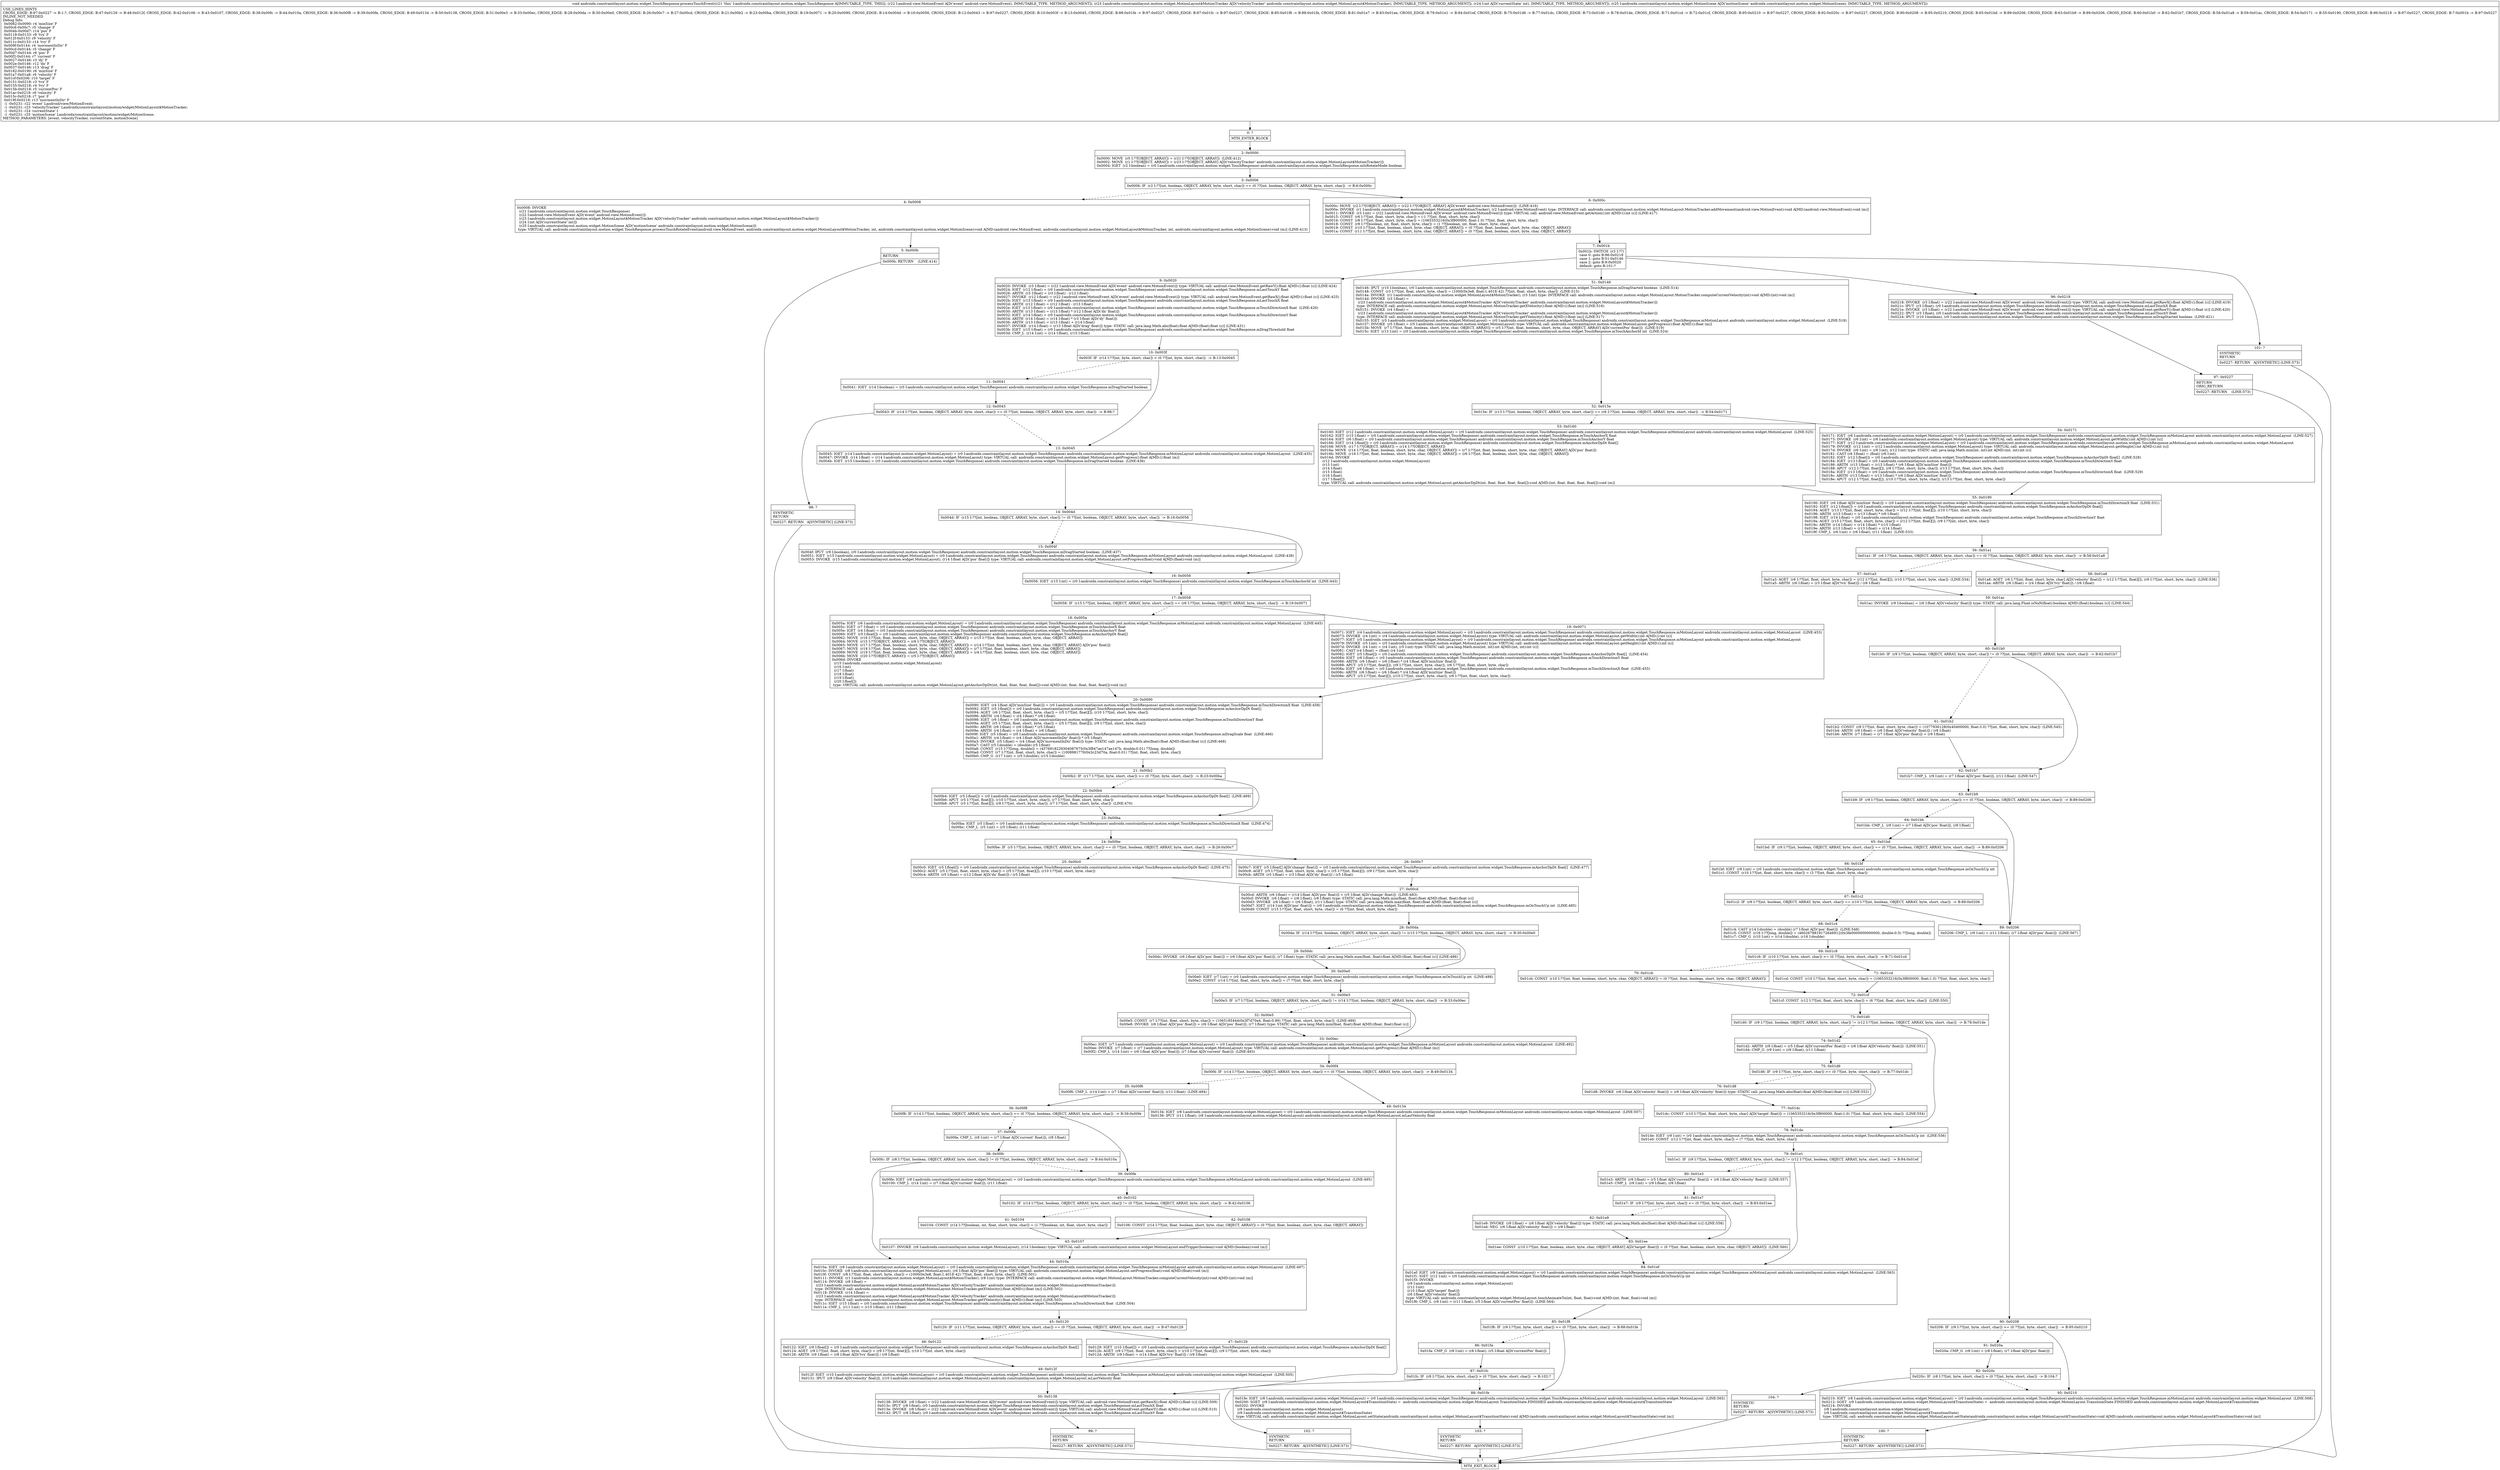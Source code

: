 digraph "CFG forandroidx.constraintlayout.motion.widget.TouchResponse.processTouchEvent(Landroid\/view\/MotionEvent;Landroidx\/constraintlayout\/motion\/widget\/MotionLayout$MotionTracker;ILandroidx\/constraintlayout\/motion\/widget\/MotionScene;)V" {
Node_0 [shape=record,label="{0\:\ ?|MTH_ENTER_BLOCK\l}"];
Node_2 [shape=record,label="{2\:\ 0x0000|0x0000: MOVE  (r0 I:??[OBJECT, ARRAY]) = (r21 I:??[OBJECT, ARRAY])  (LINE:412)\l0x0002: MOVE  (r1 I:??[OBJECT, ARRAY]) = (r23 I:??[OBJECT, ARRAY] A[D('velocityTracker' androidx.constraintlayout.motion.widget.MotionLayout$MotionTracker)]) \l0x0004: IGET  (r2 I:boolean) = (r0 I:androidx.constraintlayout.motion.widget.TouchResponse) androidx.constraintlayout.motion.widget.TouchResponse.mIsRotateMode boolean \l}"];
Node_3 [shape=record,label="{3\:\ 0x0006|0x0006: IF  (r2 I:??[int, boolean, OBJECT, ARRAY, byte, short, char]) == (0 ??[int, boolean, OBJECT, ARRAY, byte, short, char])  \-\> B:6:0x000c \l}"];
Node_4 [shape=record,label="{4\:\ 0x0008|0x0008: INVOKE  \l  (r21 I:androidx.constraintlayout.motion.widget.TouchResponse)\l  (r22 I:android.view.MotionEvent A[D('event' android.view.MotionEvent)])\l  (r23 I:androidx.constraintlayout.motion.widget.MotionLayout$MotionTracker A[D('velocityTracker' androidx.constraintlayout.motion.widget.MotionLayout$MotionTracker)])\l  (r24 I:int A[D('currentState' int)])\l  (r25 I:androidx.constraintlayout.motion.widget.MotionScene A[D('motionScene' androidx.constraintlayout.motion.widget.MotionScene)])\l type: VIRTUAL call: androidx.constraintlayout.motion.widget.TouchResponse.processTouchRotateEvent(android.view.MotionEvent, androidx.constraintlayout.motion.widget.MotionLayout$MotionTracker, int, androidx.constraintlayout.motion.widget.MotionScene):void A[MD:(android.view.MotionEvent, androidx.constraintlayout.motion.widget.MotionLayout$MotionTracker, int, androidx.constraintlayout.motion.widget.MotionScene):void (m)] (LINE:413)\l}"];
Node_5 [shape=record,label="{5\:\ 0x000b|RETURN\l|0x000b: RETURN    (LINE:414)\l}"];
Node_1 [shape=record,label="{1\:\ ?|MTH_EXIT_BLOCK\l}"];
Node_6 [shape=record,label="{6\:\ 0x000c|0x000c: MOVE  (r2 I:??[OBJECT, ARRAY]) = (r22 I:??[OBJECT, ARRAY] A[D('event' android.view.MotionEvent)])  (LINE:416)\l0x000e: INVOKE  (r1 I:androidx.constraintlayout.motion.widget.MotionLayout$MotionTracker), (r2 I:android.view.MotionEvent) type: INTERFACE call: androidx.constraintlayout.motion.widget.MotionLayout.MotionTracker.addMovement(android.view.MotionEvent):void A[MD:(android.view.MotionEvent):void (m)]\l0x0011: INVOKE  (r3 I:int) = (r22 I:android.view.MotionEvent A[D('event' android.view.MotionEvent)]) type: VIRTUAL call: android.view.MotionEvent.getAction():int A[MD:():int (c)] (LINE:417)\l0x0015: CONST  (r6 I:??[int, float, short, byte, char]) = (\-1 ??[int, float, short, byte, char]) \l0x0016: CONST  (r8 I:??[int, float, short, byte, char]) = (1065353216(0x3f800000, float:1.0) ??[int, float, short, byte, char]) \l0x0018: CONST  (r9 I:??[boolean, int, float, short, byte, char]) = (1 ??[boolean, int, float, short, byte, char]) \l0x0019: CONST  (r10 I:??[int, float, boolean, short, byte, char, OBJECT, ARRAY]) = (0 ??[int, float, boolean, short, byte, char, OBJECT, ARRAY]) \l0x001a: CONST  (r11 I:??[int, float, boolean, short, byte, char, OBJECT, ARRAY]) = (0 ??[int, float, boolean, short, byte, char, OBJECT, ARRAY]) \l}"];
Node_7 [shape=record,label="{7\:\ 0x001b|0x001b: SWITCH  (r3 I:??)\l case 0: goto B:96:0x0218\l case 1: goto B:51:0x0146\l case 2: goto B:9:0x0020\l default: goto B:101:? \l}"];
Node_9 [shape=record,label="{9\:\ 0x0020|0x0020: INVOKE  (r3 I:float) = (r22 I:android.view.MotionEvent A[D('event' android.view.MotionEvent)]) type: VIRTUAL call: android.view.MotionEvent.getRawY():float A[MD:():float (c)] (LINE:424)\l0x0024: IGET  (r12 I:float) = (r0 I:androidx.constraintlayout.motion.widget.TouchResponse) androidx.constraintlayout.motion.widget.TouchResponse.mLastTouchY float \l0x0026: ARITH  (r3 I:float) = (r3 I:float) \- (r12 I:float) \l0x0027: INVOKE  (r12 I:float) = (r22 I:android.view.MotionEvent A[D('event' android.view.MotionEvent)]) type: VIRTUAL call: android.view.MotionEvent.getRawX():float A[MD:():float (c)] (LINE:425)\l0x002b: IGET  (r13 I:float) = (r0 I:androidx.constraintlayout.motion.widget.TouchResponse) androidx.constraintlayout.motion.widget.TouchResponse.mLastTouchX float \l0x002d: ARITH  (r12 I:float) = (r12 I:float) \- (r13 I:float) \l0x002e: IGET  (r13 I:float) = (r0 I:androidx.constraintlayout.motion.widget.TouchResponse) androidx.constraintlayout.motion.widget.TouchResponse.mTouchDirectionX float  (LINE:426)\l0x0030: ARITH  (r13 I:float) = (r13 I:float) * (r12 I:float A[D('dx' float)]) \l0x0032: IGET  (r14 I:float) = (r0 I:androidx.constraintlayout.motion.widget.TouchResponse) androidx.constraintlayout.motion.widget.TouchResponse.mTouchDirectionY float \l0x0034: ARITH  (r14 I:float) = (r14 I:float) * (r3 I:float A[D('dy' float)]) \l0x0036: ARITH  (r13 I:float) = (r13 I:float) + (r14 I:float) \l0x0037: INVOKE  (r14 I:float) = (r13 I:float A[D('drag' float)]) type: STATIC call: java.lang.Math.abs(float):float A[MD:(float):float (c)] (LINE:431)\l0x003b: IGET  (r15 I:float) = (r0 I:androidx.constraintlayout.motion.widget.TouchResponse) androidx.constraintlayout.motion.widget.TouchResponse.mDragThreshold float \l0x003d: CMP_L  (r14 I:int) = (r14 I:float), (r15 I:float) \l}"];
Node_10 [shape=record,label="{10\:\ 0x003f|0x003f: IF  (r14 I:??[int, byte, short, char]) \> (0 ??[int, byte, short, char])  \-\> B:13:0x0045 \l}"];
Node_11 [shape=record,label="{11\:\ 0x0041|0x0041: IGET  (r14 I:boolean) = (r0 I:androidx.constraintlayout.motion.widget.TouchResponse) androidx.constraintlayout.motion.widget.TouchResponse.mDragStarted boolean \l}"];
Node_12 [shape=record,label="{12\:\ 0x0043|0x0043: IF  (r14 I:??[int, boolean, OBJECT, ARRAY, byte, short, char]) == (0 ??[int, boolean, OBJECT, ARRAY, byte, short, char])  \-\> B:98:? \l}"];
Node_98 [shape=record,label="{98\:\ ?|SYNTHETIC\lRETURN\l|0x0227: RETURN   A[SYNTHETIC] (LINE:573)\l}"];
Node_13 [shape=record,label="{13\:\ 0x0045|0x0045: IGET  (r14 I:androidx.constraintlayout.motion.widget.MotionLayout) = (r0 I:androidx.constraintlayout.motion.widget.TouchResponse) androidx.constraintlayout.motion.widget.TouchResponse.mMotionLayout androidx.constraintlayout.motion.widget.MotionLayout  (LINE:435)\l0x0047: INVOKE  (r14 I:float) = (r14 I:androidx.constraintlayout.motion.widget.MotionLayout) type: VIRTUAL call: androidx.constraintlayout.motion.widget.MotionLayout.getProgress():float A[MD:():float (m)]\l0x004b: IGET  (r15 I:boolean) = (r0 I:androidx.constraintlayout.motion.widget.TouchResponse) androidx.constraintlayout.motion.widget.TouchResponse.mDragStarted boolean  (LINE:436)\l}"];
Node_14 [shape=record,label="{14\:\ 0x004d|0x004d: IF  (r15 I:??[int, boolean, OBJECT, ARRAY, byte, short, char]) != (0 ??[int, boolean, OBJECT, ARRAY, byte, short, char])  \-\> B:16:0x0056 \l}"];
Node_15 [shape=record,label="{15\:\ 0x004f|0x004f: IPUT  (r9 I:boolean), (r0 I:androidx.constraintlayout.motion.widget.TouchResponse) androidx.constraintlayout.motion.widget.TouchResponse.mDragStarted boolean  (LINE:437)\l0x0051: IGET  (r15 I:androidx.constraintlayout.motion.widget.MotionLayout) = (r0 I:androidx.constraintlayout.motion.widget.TouchResponse) androidx.constraintlayout.motion.widget.TouchResponse.mMotionLayout androidx.constraintlayout.motion.widget.MotionLayout  (LINE:438)\l0x0053: INVOKE  (r15 I:androidx.constraintlayout.motion.widget.MotionLayout), (r14 I:float A[D('pos' float)]) type: VIRTUAL call: androidx.constraintlayout.motion.widget.MotionLayout.setProgress(float):void A[MD:(float):void (m)]\l}"];
Node_16 [shape=record,label="{16\:\ 0x0056|0x0056: IGET  (r15 I:int) = (r0 I:androidx.constraintlayout.motion.widget.TouchResponse) androidx.constraintlayout.motion.widget.TouchResponse.mTouchAnchorId int  (LINE:443)\l}"];
Node_17 [shape=record,label="{17\:\ 0x0058|0x0058: IF  (r15 I:??[int, boolean, OBJECT, ARRAY, byte, short, char]) == (r6 I:??[int, boolean, OBJECT, ARRAY, byte, short, char])  \-\> B:19:0x0071 \l}"];
Node_18 [shape=record,label="{18\:\ 0x005a|0x005a: IGET  (r6 I:androidx.constraintlayout.motion.widget.MotionLayout) = (r0 I:androidx.constraintlayout.motion.widget.TouchResponse) androidx.constraintlayout.motion.widget.TouchResponse.mMotionLayout androidx.constraintlayout.motion.widget.MotionLayout  (LINE:445)\l0x005c: IGET  (r7 I:float) = (r0 I:androidx.constraintlayout.motion.widget.TouchResponse) androidx.constraintlayout.motion.widget.TouchResponse.mTouchAnchorX float \l0x005e: IGET  (r4 I:float) = (r0 I:androidx.constraintlayout.motion.widget.TouchResponse) androidx.constraintlayout.motion.widget.TouchResponse.mTouchAnchorY float \l0x0060: IGET  (r5 I:float[]) = (r0 I:androidx.constraintlayout.motion.widget.TouchResponse) androidx.constraintlayout.motion.widget.TouchResponse.mAnchorDpDt float[] \l0x0062: MOVE  (r16 I:??[int, float, boolean, short, byte, char, OBJECT, ARRAY]) = (r15 I:??[int, float, boolean, short, byte, char, OBJECT, ARRAY]) \l0x0064: MOVE  (r15 I:??[OBJECT, ARRAY]) = (r6 I:??[OBJECT, ARRAY]) \l0x0065: MOVE  (r17 I:??[int, float, boolean, short, byte, char, OBJECT, ARRAY]) = (r14 I:??[int, float, boolean, short, byte, char, OBJECT, ARRAY] A[D('pos' float)]) \l0x0067: MOVE  (r18 I:??[int, float, boolean, short, byte, char, OBJECT, ARRAY]) = (r7 I:??[int, float, boolean, short, byte, char, OBJECT, ARRAY]) \l0x0069: MOVE  (r19 I:??[int, float, boolean, short, byte, char, OBJECT, ARRAY]) = (r4 I:??[int, float, boolean, short, byte, char, OBJECT, ARRAY]) \l0x006b: MOVE  (r20 I:??[OBJECT, ARRAY]) = (r5 I:??[OBJECT, ARRAY]) \l0x006d: INVOKE  \l  (r15 I:androidx.constraintlayout.motion.widget.MotionLayout)\l  (r16 I:int)\l  (r17 I:float)\l  (r18 I:float)\l  (r19 I:float)\l  (r20 I:float[])\l type: VIRTUAL call: androidx.constraintlayout.motion.widget.MotionLayout.getAnchorDpDt(int, float, float, float, float[]):void A[MD:(int, float, float, float, float[]):void (m)]\l}"];
Node_20 [shape=record,label="{20\:\ 0x0090|0x0090: IGET  (r4 I:float A[D('minSize' float)]) = (r0 I:androidx.constraintlayout.motion.widget.TouchResponse) androidx.constraintlayout.motion.widget.TouchResponse.mTouchDirectionX float  (LINE:458)\l0x0092: IGET  (r5 I:float[]) = (r0 I:androidx.constraintlayout.motion.widget.TouchResponse) androidx.constraintlayout.motion.widget.TouchResponse.mAnchorDpDt float[] \l0x0094: AGET  (r6 I:??[int, float, short, byte, char]) = (r5 I:??[int, float][]), (r10 I:??[int, short, byte, char]) \l0x0096: ARITH  (r4 I:float) = (r4 I:float) * (r6 I:float) \l0x0098: IGET  (r6 I:float) = (r0 I:androidx.constraintlayout.motion.widget.TouchResponse) androidx.constraintlayout.motion.widget.TouchResponse.mTouchDirectionY float \l0x009a: AGET  (r5 I:??[int, float, short, byte, char]) = (r5 I:??[int, float][]), (r9 I:??[int, short, byte, char]) \l0x009c: ARITH  (r6 I:float) = (r6 I:float) * (r5 I:float) \l0x009e: ARITH  (r4 I:float) = (r4 I:float) + (r6 I:float) \l0x009f: IGET  (r5 I:float) = (r0 I:androidx.constraintlayout.motion.widget.TouchResponse) androidx.constraintlayout.motion.widget.TouchResponse.mDragScale float  (LINE:466)\l0x00a1: ARITH  (r4 I:float) = (r4 I:float A[D('movmentInDir' float)]) * (r5 I:float) \l0x00a3: INVOKE  (r5 I:float) = (r4 I:float A[D('movmentInDir' float)]) type: STATIC call: java.lang.Math.abs(float):float A[MD:(float):float (c)] (LINE:468)\l0x00a7: CAST (r5 I:double) = (double) (r5 I:float) \l0x00a8: CONST  (r15 I:??[long, double]) = (4576918229304087675(0x3f847ae147ae147b, double:0.01) ??[long, double]) \l0x00ad: CONST  (r7 I:??[int, float, short, byte, char]) = (1008981770(0x3c23d70a, float:0.01) ??[int, float, short, byte, char]) \l0x00b0: CMP_G  (r17 I:int) = (r5 I:double), (r15 I:double) \l}"];
Node_21 [shape=record,label="{21\:\ 0x00b2|0x00b2: IF  (r17 I:??[int, byte, short, char]) \>= (0 ??[int, byte, short, char])  \-\> B:23:0x00ba \l}"];
Node_22 [shape=record,label="{22\:\ 0x00b4|0x00b4: IGET  (r5 I:float[]) = (r0 I:androidx.constraintlayout.motion.widget.TouchResponse) androidx.constraintlayout.motion.widget.TouchResponse.mAnchorDpDt float[]  (LINE:469)\l0x00b6: APUT  (r5 I:??[int, float][]), (r10 I:??[int, short, byte, char]), (r7 I:??[int, float, short, byte, char]) \l0x00b8: APUT  (r5 I:??[int, float][]), (r9 I:??[int, short, byte, char]), (r7 I:??[int, float, short, byte, char])  (LINE:470)\l}"];
Node_23 [shape=record,label="{23\:\ 0x00ba|0x00ba: IGET  (r5 I:float) = (r0 I:androidx.constraintlayout.motion.widget.TouchResponse) androidx.constraintlayout.motion.widget.TouchResponse.mTouchDirectionX float  (LINE:474)\l0x00bc: CMP_L  (r5 I:int) = (r5 I:float), (r11 I:float) \l}"];
Node_24 [shape=record,label="{24\:\ 0x00be|0x00be: IF  (r5 I:??[int, boolean, OBJECT, ARRAY, byte, short, char]) == (0 ??[int, boolean, OBJECT, ARRAY, byte, short, char])  \-\> B:26:0x00c7 \l}"];
Node_25 [shape=record,label="{25\:\ 0x00c0|0x00c0: IGET  (r5 I:float[]) = (r0 I:androidx.constraintlayout.motion.widget.TouchResponse) androidx.constraintlayout.motion.widget.TouchResponse.mAnchorDpDt float[]  (LINE:475)\l0x00c2: AGET  (r5 I:??[int, float, short, byte, char]) = (r5 I:??[int, float][]), (r10 I:??[int, short, byte, char]) \l0x00c4: ARITH  (r5 I:float) = (r12 I:float A[D('dx' float)]) \/ (r5 I:float) \l}"];
Node_27 [shape=record,label="{27\:\ 0x00cd|0x00cd: ARITH  (r6 I:float) = (r14 I:float A[D('pos' float)]) + (r5 I:float A[D('change' float)])  (LINE:483)\l0x00cf: INVOKE  (r6 I:float) = (r6 I:float), (r8 I:float) type: STATIC call: java.lang.Math.min(float, float):float A[MD:(float, float):float (c)]\l0x00d3: INVOKE  (r6 I:float) = (r6 I:float), (r11 I:float) type: STATIC call: java.lang.Math.max(float, float):float A[MD:(float, float):float (c)]\l0x00d7: IGET  (r14 I:int A[D('pos' float)]) = (r0 I:androidx.constraintlayout.motion.widget.TouchResponse) androidx.constraintlayout.motion.widget.TouchResponse.mOnTouchUp int  (LINE:485)\l0x00d9: CONST  (r15 I:??[int, float, short, byte, char]) = (6 ??[int, float, short, byte, char]) \l}"];
Node_28 [shape=record,label="{28\:\ 0x00da|0x00da: IF  (r14 I:??[int, boolean, OBJECT, ARRAY, byte, short, char]) != (r15 I:??[int, boolean, OBJECT, ARRAY, byte, short, char])  \-\> B:30:0x00e0 \l}"];
Node_29 [shape=record,label="{29\:\ 0x00dc|0x00dc: INVOKE  (r6 I:float A[D('pos' float)]) = (r6 I:float A[D('pos' float)]), (r7 I:float) type: STATIC call: java.lang.Math.max(float, float):float A[MD:(float, float):float (c)] (LINE:486)\l}"];
Node_30 [shape=record,label="{30\:\ 0x00e0|0x00e0: IGET  (r7 I:int) = (r0 I:androidx.constraintlayout.motion.widget.TouchResponse) androidx.constraintlayout.motion.widget.TouchResponse.mOnTouchUp int  (LINE:488)\l0x00e2: CONST  (r14 I:??[int, float, short, byte, char]) = (7 ??[int, float, short, byte, char]) \l}"];
Node_31 [shape=record,label="{31\:\ 0x00e3|0x00e3: IF  (r7 I:??[int, boolean, OBJECT, ARRAY, byte, short, char]) != (r14 I:??[int, boolean, OBJECT, ARRAY, byte, short, char])  \-\> B:33:0x00ec \l}"];
Node_32 [shape=record,label="{32\:\ 0x00e5|0x00e5: CONST  (r7 I:??[int, float, short, byte, char]) = (1065185444(0x3f7d70a4, float:0.99) ??[int, float, short, byte, char])  (LINE:489)\l0x00e8: INVOKE  (r6 I:float A[D('pos' float)]) = (r6 I:float A[D('pos' float)]), (r7 I:float) type: STATIC call: java.lang.Math.min(float, float):float A[MD:(float, float):float (c)]\l}"];
Node_33 [shape=record,label="{33\:\ 0x00ec|0x00ec: IGET  (r7 I:androidx.constraintlayout.motion.widget.MotionLayout) = (r0 I:androidx.constraintlayout.motion.widget.TouchResponse) androidx.constraintlayout.motion.widget.TouchResponse.mMotionLayout androidx.constraintlayout.motion.widget.MotionLayout  (LINE:492)\l0x00ee: INVOKE  (r7 I:float) = (r7 I:androidx.constraintlayout.motion.widget.MotionLayout) type: VIRTUAL call: androidx.constraintlayout.motion.widget.MotionLayout.getProgress():float A[MD:():float (m)]\l0x00f2: CMP_L  (r14 I:int) = (r6 I:float A[D('pos' float)]), (r7 I:float A[D('current' float)])  (LINE:493)\l}"];
Node_34 [shape=record,label="{34\:\ 0x00f4|0x00f4: IF  (r14 I:??[int, boolean, OBJECT, ARRAY, byte, short, char]) == (0 ??[int, boolean, OBJECT, ARRAY, byte, short, char])  \-\> B:49:0x0134 \l}"];
Node_35 [shape=record,label="{35\:\ 0x00f6|0x00f6: CMP_L  (r14 I:int) = (r7 I:float A[D('current' float)]), (r11 I:float)  (LINE:494)\l}"];
Node_36 [shape=record,label="{36\:\ 0x00f8|0x00f8: IF  (r14 I:??[int, boolean, OBJECT, ARRAY, byte, short, char]) == (0 ??[int, boolean, OBJECT, ARRAY, byte, short, char])  \-\> B:39:0x00fe \l}"];
Node_37 [shape=record,label="{37\:\ 0x00fa|0x00fa: CMP_L  (r8 I:int) = (r7 I:float A[D('current' float)]), (r8 I:float) \l}"];
Node_38 [shape=record,label="{38\:\ 0x00fc|0x00fc: IF  (r8 I:??[int, boolean, OBJECT, ARRAY, byte, short, char]) != (0 ??[int, boolean, OBJECT, ARRAY, byte, short, char])  \-\> B:44:0x010a \l}"];
Node_44 [shape=record,label="{44\:\ 0x010a|0x010a: IGET  (r8 I:androidx.constraintlayout.motion.widget.MotionLayout) = (r0 I:androidx.constraintlayout.motion.widget.TouchResponse) androidx.constraintlayout.motion.widget.TouchResponse.mMotionLayout androidx.constraintlayout.motion.widget.MotionLayout  (LINE:497)\l0x010c: INVOKE  (r8 I:androidx.constraintlayout.motion.widget.MotionLayout), (r6 I:float A[D('pos' float)]) type: VIRTUAL call: androidx.constraintlayout.motion.widget.MotionLayout.setProgress(float):void A[MD:(float):void (m)]\l0x010f: CONST  (r8 I:??[int, float, short, byte, char]) = (1000(0x3e8, float:1.401E\-42) ??[int, float, short, byte, char])  (LINE:501)\l0x0111: INVOKE  (r1 I:androidx.constraintlayout.motion.widget.MotionLayout$MotionTracker), (r8 I:int) type: INTERFACE call: androidx.constraintlayout.motion.widget.MotionLayout.MotionTracker.computeCurrentVelocity(int):void A[MD:(int):void (m)]\l0x0114: INVOKE  (r8 I:float) = \l  (r23 I:androidx.constraintlayout.motion.widget.MotionLayout$MotionTracker A[D('velocityTracker' androidx.constraintlayout.motion.widget.MotionLayout$MotionTracker)])\l type: INTERFACE call: androidx.constraintlayout.motion.widget.MotionLayout.MotionTracker.getXVelocity():float A[MD:():float (m)] (LINE:502)\l0x0118: INVOKE  (r14 I:float) = \l  (r23 I:androidx.constraintlayout.motion.widget.MotionLayout$MotionTracker A[D('velocityTracker' androidx.constraintlayout.motion.widget.MotionLayout$MotionTracker)])\l type: INTERFACE call: androidx.constraintlayout.motion.widget.MotionLayout.MotionTracker.getYVelocity():float A[MD:():float (m)] (LINE:503)\l0x011c: IGET  (r15 I:float) = (r0 I:androidx.constraintlayout.motion.widget.TouchResponse) androidx.constraintlayout.motion.widget.TouchResponse.mTouchDirectionX float  (LINE:504)\l0x011e: CMP_L  (r11 I:int) = (r15 I:float), (r11 I:float) \l}"];
Node_45 [shape=record,label="{45\:\ 0x0120|0x0120: IF  (r11 I:??[int, boolean, OBJECT, ARRAY, byte, short, char]) == (0 ??[int, boolean, OBJECT, ARRAY, byte, short, char])  \-\> B:47:0x0129 \l}"];
Node_46 [shape=record,label="{46\:\ 0x0122|0x0122: IGET  (r9 I:float[]) = (r0 I:androidx.constraintlayout.motion.widget.TouchResponse) androidx.constraintlayout.motion.widget.TouchResponse.mAnchorDpDt float[] \l0x0124: AGET  (r9 I:??[int, float, short, byte, char]) = (r9 I:??[int, float][]), (r10 I:??[int, short, byte, char]) \l0x0126: ARITH  (r9 I:float) = (r8 I:float A[D('tvx' float)]) \/ (r9 I:float) \l}"];
Node_48 [shape=record,label="{48\:\ 0x012f|0x012f: IGET  (r10 I:androidx.constraintlayout.motion.widget.MotionLayout) = (r0 I:androidx.constraintlayout.motion.widget.TouchResponse) androidx.constraintlayout.motion.widget.TouchResponse.mMotionLayout androidx.constraintlayout.motion.widget.MotionLayout  (LINE:505)\l0x0131: IPUT  (r9 I:float A[D('velocity' float)]), (r10 I:androidx.constraintlayout.motion.widget.MotionLayout) androidx.constraintlayout.motion.widget.MotionLayout.mLastVelocity float \l}"];
Node_50 [shape=record,label="{50\:\ 0x0138|0x0138: INVOKE  (r8 I:float) = (r22 I:android.view.MotionEvent A[D('event' android.view.MotionEvent)]) type: VIRTUAL call: android.view.MotionEvent.getRawX():float A[MD:():float (c)] (LINE:509)\l0x013c: IPUT  (r8 I:float), (r0 I:androidx.constraintlayout.motion.widget.TouchResponse) androidx.constraintlayout.motion.widget.TouchResponse.mLastTouchX float \l0x013e: INVOKE  (r8 I:float) = (r22 I:android.view.MotionEvent A[D('event' android.view.MotionEvent)]) type: VIRTUAL call: android.view.MotionEvent.getRawY():float A[MD:():float (c)] (LINE:510)\l0x0142: IPUT  (r8 I:float), (r0 I:androidx.constraintlayout.motion.widget.TouchResponse) androidx.constraintlayout.motion.widget.TouchResponse.mLastTouchY float \l}"];
Node_99 [shape=record,label="{99\:\ ?|SYNTHETIC\lRETURN\l|0x0227: RETURN   A[SYNTHETIC] (LINE:573)\l}"];
Node_47 [shape=record,label="{47\:\ 0x0129|0x0129: IGET  (r10 I:float[]) = (r0 I:androidx.constraintlayout.motion.widget.TouchResponse) androidx.constraintlayout.motion.widget.TouchResponse.mAnchorDpDt float[] \l0x012b: AGET  (r9 I:??[int, float, short, byte, char]) = (r10 I:??[int, float][]), (r9 I:??[int, short, byte, char]) \l0x012d: ARITH  (r9 I:float) = (r14 I:float A[D('tvy' float)]) \/ (r9 I:float) \l}"];
Node_39 [shape=record,label="{39\:\ 0x00fe|0x00fe: IGET  (r8 I:androidx.constraintlayout.motion.widget.MotionLayout) = (r0 I:androidx.constraintlayout.motion.widget.TouchResponse) androidx.constraintlayout.motion.widget.TouchResponse.mMotionLayout androidx.constraintlayout.motion.widget.MotionLayout  (LINE:495)\l0x0100: CMP_L  (r14 I:int) = (r7 I:float A[D('current' float)]), (r11 I:float) \l}"];
Node_40 [shape=record,label="{40\:\ 0x0102|0x0102: IF  (r14 I:??[int, boolean, OBJECT, ARRAY, byte, short, char]) != (0 ??[int, boolean, OBJECT, ARRAY, byte, short, char])  \-\> B:42:0x0106 \l}"];
Node_41 [shape=record,label="{41\:\ 0x0104|0x0104: CONST  (r14 I:??[boolean, int, float, short, byte, char]) = (1 ??[boolean, int, float, short, byte, char]) \l}"];
Node_43 [shape=record,label="{43\:\ 0x0107|0x0107: INVOKE  (r8 I:androidx.constraintlayout.motion.widget.MotionLayout), (r14 I:boolean) type: VIRTUAL call: androidx.constraintlayout.motion.widget.MotionLayout.endTrigger(boolean):void A[MD:(boolean):void (m)]\l}"];
Node_42 [shape=record,label="{42\:\ 0x0106|0x0106: CONST  (r14 I:??[int, float, boolean, short, byte, char, OBJECT, ARRAY]) = (0 ??[int, float, boolean, short, byte, char, OBJECT, ARRAY]) \l}"];
Node_49 [shape=record,label="{49\:\ 0x0134|0x0134: IGET  (r8 I:androidx.constraintlayout.motion.widget.MotionLayout) = (r0 I:androidx.constraintlayout.motion.widget.TouchResponse) androidx.constraintlayout.motion.widget.TouchResponse.mMotionLayout androidx.constraintlayout.motion.widget.MotionLayout  (LINE:507)\l0x0136: IPUT  (r11 I:float), (r8 I:androidx.constraintlayout.motion.widget.MotionLayout) androidx.constraintlayout.motion.widget.MotionLayout.mLastVelocity float \l}"];
Node_26 [shape=record,label="{26\:\ 0x00c7|0x00c7: IGET  (r5 I:float[] A[D('change' float)]) = (r0 I:androidx.constraintlayout.motion.widget.TouchResponse) androidx.constraintlayout.motion.widget.TouchResponse.mAnchorDpDt float[]  (LINE:477)\l0x00c9: AGET  (r5 I:??[int, float, short, byte, char]) = (r5 I:??[int, float][]), (r9 I:??[int, short, byte, char]) \l0x00cb: ARITH  (r5 I:float) = (r3 I:float A[D('dy' float)]) \/ (r5 I:float) \l}"];
Node_19 [shape=record,label="{19\:\ 0x0071|0x0071: IGET  (r4 I:androidx.constraintlayout.motion.widget.MotionLayout) = (r0 I:androidx.constraintlayout.motion.widget.TouchResponse) androidx.constraintlayout.motion.widget.TouchResponse.mMotionLayout androidx.constraintlayout.motion.widget.MotionLayout  (LINE:453)\l0x0073: INVOKE  (r4 I:int) = (r4 I:androidx.constraintlayout.motion.widget.MotionLayout) type: VIRTUAL call: androidx.constraintlayout.motion.widget.MotionLayout.getWidth():int A[MD:():int (s)]\l0x0077: IGET  (r5 I:androidx.constraintlayout.motion.widget.MotionLayout) = (r0 I:androidx.constraintlayout.motion.widget.TouchResponse) androidx.constraintlayout.motion.widget.TouchResponse.mMotionLayout androidx.constraintlayout.motion.widget.MotionLayout \l0x0079: INVOKE  (r5 I:int) = (r5 I:androidx.constraintlayout.motion.widget.MotionLayout) type: VIRTUAL call: androidx.constraintlayout.motion.widget.MotionLayout.getHeight():int A[MD:():int (s)]\l0x007d: INVOKE  (r4 I:int) = (r4 I:int), (r5 I:int) type: STATIC call: java.lang.Math.min(int, int):int A[MD:(int, int):int (c)]\l0x0081: CAST (r4 I:float) = (float) (r4 I:int) \l0x0082: IGET  (r5 I:float[]) = (r0 I:androidx.constraintlayout.motion.widget.TouchResponse) androidx.constraintlayout.motion.widget.TouchResponse.mAnchorDpDt float[]  (LINE:454)\l0x0084: IGET  (r6 I:float) = (r0 I:androidx.constraintlayout.motion.widget.TouchResponse) androidx.constraintlayout.motion.widget.TouchResponse.mTouchDirectionY float \l0x0086: ARITH  (r6 I:float) = (r6 I:float) * (r4 I:float A[D('minSize' float)]) \l0x0088: APUT  (r5 I:??[int, float][]), (r9 I:??[int, short, byte, char]), (r6 I:??[int, float, short, byte, char]) \l0x008a: IGET  (r6 I:float) = (r0 I:androidx.constraintlayout.motion.widget.TouchResponse) androidx.constraintlayout.motion.widget.TouchResponse.mTouchDirectionX float  (LINE:455)\l0x008c: ARITH  (r6 I:float) = (r6 I:float) * (r4 I:float A[D('minSize' float)]) \l0x008e: APUT  (r5 I:??[int, float][]), (r10 I:??[int, short, byte, char]), (r6 I:??[int, float, short, byte, char]) \l}"];
Node_51 [shape=record,label="{51\:\ 0x0146|0x0146: IPUT  (r10 I:boolean), (r0 I:androidx.constraintlayout.motion.widget.TouchResponse) androidx.constraintlayout.motion.widget.TouchResponse.mDragStarted boolean  (LINE:514)\l0x0148: CONST  (r3 I:??[int, float, short, byte, char]) = (1000(0x3e8, float:1.401E\-42) ??[int, float, short, byte, char])  (LINE:515)\l0x014a: INVOKE  (r1 I:androidx.constraintlayout.motion.widget.MotionLayout$MotionTracker), (r3 I:int) type: INTERFACE call: androidx.constraintlayout.motion.widget.MotionLayout.MotionTracker.computeCurrentVelocity(int):void A[MD:(int):void (m)]\l0x014d: INVOKE  (r3 I:float) = \l  (r23 I:androidx.constraintlayout.motion.widget.MotionLayout$MotionTracker A[D('velocityTracker' androidx.constraintlayout.motion.widget.MotionLayout$MotionTracker)])\l type: INTERFACE call: androidx.constraintlayout.motion.widget.MotionLayout.MotionTracker.getXVelocity():float A[MD:():float (m)] (LINE:516)\l0x0151: INVOKE  (r4 I:float) = \l  (r23 I:androidx.constraintlayout.motion.widget.MotionLayout$MotionTracker A[D('velocityTracker' androidx.constraintlayout.motion.widget.MotionLayout$MotionTracker)])\l type: INTERFACE call: androidx.constraintlayout.motion.widget.MotionLayout.MotionTracker.getYVelocity():float A[MD:():float (m)] (LINE:517)\l0x0155: IGET  (r5 I:androidx.constraintlayout.motion.widget.MotionLayout) = (r0 I:androidx.constraintlayout.motion.widget.TouchResponse) androidx.constraintlayout.motion.widget.TouchResponse.mMotionLayout androidx.constraintlayout.motion.widget.MotionLayout  (LINE:518)\l0x0157: INVOKE  (r5 I:float) = (r5 I:androidx.constraintlayout.motion.widget.MotionLayout) type: VIRTUAL call: androidx.constraintlayout.motion.widget.MotionLayout.getProgress():float A[MD:():float (m)]\l0x015b: MOVE  (r7 I:??[int, float, boolean, short, byte, char, OBJECT, ARRAY]) = (r5 I:??[int, float, boolean, short, byte, char, OBJECT, ARRAY] A[D('currentPos' float)])  (LINE:519)\l0x015c: IGET  (r13 I:int) = (r0 I:androidx.constraintlayout.motion.widget.TouchResponse) androidx.constraintlayout.motion.widget.TouchResponse.mTouchAnchorId int  (LINE:524)\l}"];
Node_52 [shape=record,label="{52\:\ 0x015e|0x015e: IF  (r13 I:??[int, boolean, OBJECT, ARRAY, byte, short, char]) == (r6 I:??[int, boolean, OBJECT, ARRAY, byte, short, char])  \-\> B:54:0x0171 \l}"];
Node_53 [shape=record,label="{53\:\ 0x0160|0x0160: IGET  (r12 I:androidx.constraintlayout.motion.widget.MotionLayout) = (r0 I:androidx.constraintlayout.motion.widget.TouchResponse) androidx.constraintlayout.motion.widget.TouchResponse.mMotionLayout androidx.constraintlayout.motion.widget.MotionLayout  (LINE:525)\l0x0162: IGET  (r15 I:float) = (r0 I:androidx.constraintlayout.motion.widget.TouchResponse) androidx.constraintlayout.motion.widget.TouchResponse.mTouchAnchorX float \l0x0164: IGET  (r6 I:float) = (r0 I:androidx.constraintlayout.motion.widget.TouchResponse) androidx.constraintlayout.motion.widget.TouchResponse.mTouchAnchorY float \l0x0166: IGET  (r14 I:float[]) = (r0 I:androidx.constraintlayout.motion.widget.TouchResponse) androidx.constraintlayout.motion.widget.TouchResponse.mAnchorDpDt float[] \l0x0168: MOVE  (r17 I:??[OBJECT, ARRAY]) = (r14 I:??[OBJECT, ARRAY]) \l0x016a: MOVE  (r14 I:??[int, float, boolean, short, byte, char, OBJECT, ARRAY]) = (r7 I:??[int, float, boolean, short, byte, char, OBJECT, ARRAY] A[D('pos' float)]) \l0x016b: MOVE  (r16 I:??[int, float, boolean, short, byte, char, OBJECT, ARRAY]) = (r6 I:??[int, float, boolean, short, byte, char, OBJECT, ARRAY]) \l0x016d: INVOKE  \l  (r12 I:androidx.constraintlayout.motion.widget.MotionLayout)\l  (r13 I:int)\l  (r14 I:float)\l  (r15 I:float)\l  (r16 I:float)\l  (r17 I:float[])\l type: VIRTUAL call: androidx.constraintlayout.motion.widget.MotionLayout.getAnchorDpDt(int, float, float, float, float[]):void A[MD:(int, float, float, float, float[]):void (m)]\l}"];
Node_55 [shape=record,label="{55\:\ 0x0190|0x0190: IGET  (r6 I:float A[D('minSize' float)]) = (r0 I:androidx.constraintlayout.motion.widget.TouchResponse) androidx.constraintlayout.motion.widget.TouchResponse.mTouchDirectionX float  (LINE:531)\l0x0192: IGET  (r12 I:float[]) = (r0 I:androidx.constraintlayout.motion.widget.TouchResponse) androidx.constraintlayout.motion.widget.TouchResponse.mAnchorDpDt float[] \l0x0194: AGET  (r13 I:??[int, float, short, byte, char]) = (r12 I:??[int, float][]), (r10 I:??[int, short, byte, char]) \l0x0196: ARITH  (r13 I:float) = (r13 I:float) * (r6 I:float) \l0x0198: IGET  (r14 I:float) = (r0 I:androidx.constraintlayout.motion.widget.TouchResponse) androidx.constraintlayout.motion.widget.TouchResponse.mTouchDirectionY float \l0x019a: AGET  (r15 I:??[int, float, short, byte, char]) = (r12 I:??[int, float][]), (r9 I:??[int, short, byte, char]) \l0x019c: ARITH  (r14 I:float) = (r14 I:float) * (r15 I:float) \l0x019e: ARITH  (r13 I:float) = (r13 I:float) + (r14 I:float) \l0x019f: CMP_L  (r6 I:int) = (r6 I:float), (r11 I:float)  (LINE:533)\l}"];
Node_56 [shape=record,label="{56\:\ 0x01a1|0x01a1: IF  (r6 I:??[int, boolean, OBJECT, ARRAY, byte, short, char]) == (0 ??[int, boolean, OBJECT, ARRAY, byte, short, char])  \-\> B:58:0x01a8 \l}"];
Node_57 [shape=record,label="{57\:\ 0x01a3|0x01a3: AGET  (r6 I:??[int, float, short, byte, char]) = (r12 I:??[int, float][]), (r10 I:??[int, short, byte, char])  (LINE:534)\l0x01a5: ARITH  (r6 I:float) = (r3 I:float A[D('tvx' float)]) \/ (r6 I:float) \l}"];
Node_59 [shape=record,label="{59\:\ 0x01ac|0x01ac: INVOKE  (r9 I:boolean) = (r6 I:float A[D('velocity' float)]) type: STATIC call: java.lang.Float.isNaN(float):boolean A[MD:(float):boolean (c)] (LINE:544)\l}"];
Node_60 [shape=record,label="{60\:\ 0x01b0|0x01b0: IF  (r9 I:??[int, boolean, OBJECT, ARRAY, byte, short, char]) != (0 ??[int, boolean, OBJECT, ARRAY, byte, short, char])  \-\> B:62:0x01b7 \l}"];
Node_61 [shape=record,label="{61\:\ 0x01b2|0x01b2: CONST  (r9 I:??[int, float, short, byte, char]) = (1077936128(0x40400000, float:3.0) ??[int, float, short, byte, char])  (LINE:545)\l0x01b4: ARITH  (r9 I:float) = (r6 I:float A[D('velocity' float)]) \/ (r9 I:float) \l0x01b6: ARITH  (r7 I:float) = (r7 I:float A[D('pos' float)]) + (r9 I:float) \l}"];
Node_62 [shape=record,label="{62\:\ 0x01b7|0x01b7: CMP_L  (r9 I:int) = (r7 I:float A[D('pos' float)]), (r11 I:float)  (LINE:547)\l}"];
Node_63 [shape=record,label="{63\:\ 0x01b9|0x01b9: IF  (r9 I:??[int, boolean, OBJECT, ARRAY, byte, short, char]) == (0 ??[int, boolean, OBJECT, ARRAY, byte, short, char])  \-\> B:89:0x0206 \l}"];
Node_64 [shape=record,label="{64\:\ 0x01bb|0x01bb: CMP_L  (r9 I:int) = (r7 I:float A[D('pos' float)]), (r8 I:float) \l}"];
Node_65 [shape=record,label="{65\:\ 0x01bd|0x01bd: IF  (r9 I:??[int, boolean, OBJECT, ARRAY, byte, short, char]) == (0 ??[int, boolean, OBJECT, ARRAY, byte, short, char])  \-\> B:89:0x0206 \l}"];
Node_66 [shape=record,label="{66\:\ 0x01bf|0x01bf: IGET  (r9 I:int) = (r0 I:androidx.constraintlayout.motion.widget.TouchResponse) androidx.constraintlayout.motion.widget.TouchResponse.mOnTouchUp int \l0x01c1: CONST  (r10 I:??[int, float, short, byte, char]) = (3 ??[int, float, short, byte, char]) \l}"];
Node_67 [shape=record,label="{67\:\ 0x01c2|0x01c2: IF  (r9 I:??[int, boolean, OBJECT, ARRAY, byte, short, char]) == (r10 I:??[int, boolean, OBJECT, ARRAY, byte, short, char])  \-\> B:89:0x0206 \l}"];
Node_68 [shape=record,label="{68\:\ 0x01c4|0x01c4: CAST (r14 I:double) = (double) (r7 I:float A[D('pos' float)])  (LINE:548)\l0x01c5: CONST  (r16 I:??[long, double]) = (4602678819172646912(0x3fe0000000000000, double:0.5) ??[long, double]) \l0x01c7: CMP_G  (r10 I:int) = (r14 I:double), (r16 I:double) \l}"];
Node_69 [shape=record,label="{69\:\ 0x01c9|0x01c9: IF  (r10 I:??[int, byte, short, char]) \>= (0 ??[int, byte, short, char])  \-\> B:71:0x01cd \l}"];
Node_70 [shape=record,label="{70\:\ 0x01cb|0x01cb: CONST  (r10 I:??[int, float, boolean, short, byte, char, OBJECT, ARRAY]) = (0 ??[int, float, boolean, short, byte, char, OBJECT, ARRAY]) \l}"];
Node_72 [shape=record,label="{72\:\ 0x01cf|0x01cf: CONST  (r12 I:??[int, float, short, byte, char]) = (6 ??[int, float, short, byte, char])  (LINE:550)\l}"];
Node_73 [shape=record,label="{73\:\ 0x01d0|0x01d0: IF  (r9 I:??[int, boolean, OBJECT, ARRAY, byte, short, char]) != (r12 I:??[int, boolean, OBJECT, ARRAY, byte, short, char])  \-\> B:78:0x01de \l}"];
Node_74 [shape=record,label="{74\:\ 0x01d2|0x01d2: ARITH  (r9 I:float) = (r5 I:float A[D('currentPos' float)]) + (r6 I:float A[D('velocity' float)])  (LINE:551)\l0x01d4: CMP_G  (r9 I:int) = (r9 I:float), (r11 I:float) \l}"];
Node_75 [shape=record,label="{75\:\ 0x01d6|0x01d6: IF  (r9 I:??[int, byte, short, char]) \>= (0 ??[int, byte, short, char])  \-\> B:77:0x01dc \l}"];
Node_76 [shape=record,label="{76\:\ 0x01d8|0x01d8: INVOKE  (r6 I:float A[D('velocity' float)]) = (r6 I:float A[D('velocity' float)]) type: STATIC call: java.lang.Math.abs(float):float A[MD:(float):float (c)] (LINE:552)\l}"];
Node_77 [shape=record,label="{77\:\ 0x01dc|0x01dc: CONST  (r10 I:??[int, float, short, byte, char] A[D('target' float)]) = (1065353216(0x3f800000, float:1.0) ??[int, float, short, byte, char])  (LINE:554)\l}"];
Node_78 [shape=record,label="{78\:\ 0x01de|0x01de: IGET  (r9 I:int) = (r0 I:androidx.constraintlayout.motion.widget.TouchResponse) androidx.constraintlayout.motion.widget.TouchResponse.mOnTouchUp int  (LINE:556)\l0x01e0: CONST  (r12 I:??[int, float, short, byte, char]) = (7 ??[int, float, short, byte, char]) \l}"];
Node_79 [shape=record,label="{79\:\ 0x01e1|0x01e1: IF  (r9 I:??[int, boolean, OBJECT, ARRAY, byte, short, char]) != (r12 I:??[int, boolean, OBJECT, ARRAY, byte, short, char])  \-\> B:84:0x01ef \l}"];
Node_80 [shape=record,label="{80\:\ 0x01e3|0x01e3: ARITH  (r9 I:float) = (r5 I:float A[D('currentPos' float)]) + (r6 I:float A[D('velocity' float)])  (LINE:557)\l0x01e5: CMP_L  (r9 I:int) = (r9 I:float), (r8 I:float) \l}"];
Node_81 [shape=record,label="{81\:\ 0x01e7|0x01e7: IF  (r9 I:??[int, byte, short, char]) \<= (0 ??[int, byte, short, char])  \-\> B:83:0x01ee \l}"];
Node_82 [shape=record,label="{82\:\ 0x01e9|0x01e9: INVOKE  (r9 I:float) = (r6 I:float A[D('velocity' float)]) type: STATIC call: java.lang.Math.abs(float):float A[MD:(float):float (c)] (LINE:558)\l0x01ed: NEG  (r6 I:float A[D('velocity' float)]) = (r9 I:float) \l}"];
Node_83 [shape=record,label="{83\:\ 0x01ee|0x01ee: CONST  (r10 I:??[int, float, boolean, short, byte, char, OBJECT, ARRAY] A[D('target' float)]) = (0 ??[int, float, boolean, short, byte, char, OBJECT, ARRAY])  (LINE:560)\l}"];
Node_84 [shape=record,label="{84\:\ 0x01ef|0x01ef: IGET  (r9 I:androidx.constraintlayout.motion.widget.MotionLayout) = (r0 I:androidx.constraintlayout.motion.widget.TouchResponse) androidx.constraintlayout.motion.widget.TouchResponse.mMotionLayout androidx.constraintlayout.motion.widget.MotionLayout  (LINE:563)\l0x01f1: IGET  (r12 I:int) = (r0 I:androidx.constraintlayout.motion.widget.TouchResponse) androidx.constraintlayout.motion.widget.TouchResponse.mOnTouchUp int \l0x01f3: INVOKE  \l  (r9 I:androidx.constraintlayout.motion.widget.MotionLayout)\l  (r12 I:int)\l  (r10 I:float A[D('target' float)])\l  (r6 I:float A[D('velocity' float)])\l type: VIRTUAL call: androidx.constraintlayout.motion.widget.MotionLayout.touchAnimateTo(int, float, float):void A[MD:(int, float, float):void (m)]\l0x01f6: CMP_L  (r9 I:int) = (r11 I:float), (r5 I:float A[D('currentPos' float)])  (LINE:564)\l}"];
Node_85 [shape=record,label="{85\:\ 0x01f8|0x01f8: IF  (r9 I:??[int, byte, short, char]) \>= (0 ??[int, byte, short, char])  \-\> B:88:0x01fe \l}"];
Node_86 [shape=record,label="{86\:\ 0x01fa|0x01fa: CMP_G  (r8 I:int) = (r8 I:float), (r5 I:float A[D('currentPos' float)]) \l}"];
Node_87 [shape=record,label="{87\:\ 0x01fc|0x01fc: IF  (r8 I:??[int, byte, short, char]) \> (0 ??[int, byte, short, char])  \-\> B:102:? \l}"];
Node_102 [shape=record,label="{102\:\ ?|SYNTHETIC\lRETURN\l|0x0227: RETURN   A[SYNTHETIC] (LINE:573)\l}"];
Node_88 [shape=record,label="{88\:\ 0x01fe|0x01fe: IGET  (r8 I:androidx.constraintlayout.motion.widget.MotionLayout) = (r0 I:androidx.constraintlayout.motion.widget.TouchResponse) androidx.constraintlayout.motion.widget.TouchResponse.mMotionLayout androidx.constraintlayout.motion.widget.MotionLayout  (LINE:565)\l0x0200: SGET  (r9 I:androidx.constraintlayout.motion.widget.MotionLayout$TransitionState) =  androidx.constraintlayout.motion.widget.MotionLayout.TransitionState.FINISHED androidx.constraintlayout.motion.widget.MotionLayout$TransitionState \l0x0202: INVOKE  \l  (r8 I:androidx.constraintlayout.motion.widget.MotionLayout)\l  (r9 I:androidx.constraintlayout.motion.widget.MotionLayout$TransitionState)\l type: VIRTUAL call: androidx.constraintlayout.motion.widget.MotionLayout.setState(androidx.constraintlayout.motion.widget.MotionLayout$TransitionState):void A[MD:(androidx.constraintlayout.motion.widget.MotionLayout$TransitionState):void (m)]\l}"];
Node_103 [shape=record,label="{103\:\ ?|SYNTHETIC\lRETURN\l|0x0227: RETURN   A[SYNTHETIC] (LINE:573)\l}"];
Node_71 [shape=record,label="{71\:\ 0x01cd|0x01cd: CONST  (r10 I:??[int, float, short, byte, char]) = (1065353216(0x3f800000, float:1.0) ??[int, float, short, byte, char]) \l}"];
Node_89 [shape=record,label="{89\:\ 0x0206|0x0206: CMP_L  (r9 I:int) = (r11 I:float), (r7 I:float A[D('pos' float)])  (LINE:567)\l}"];
Node_90 [shape=record,label="{90\:\ 0x0208|0x0208: IF  (r9 I:??[int, byte, short, char]) \>= (0 ??[int, byte, short, char])  \-\> B:95:0x0210 \l}"];
Node_91 [shape=record,label="{91\:\ 0x020a|0x020a: CMP_G  (r8 I:int) = (r8 I:float), (r7 I:float A[D('pos' float)]) \l}"];
Node_92 [shape=record,label="{92\:\ 0x020c|0x020c: IF  (r8 I:??[int, byte, short, char]) \> (0 ??[int, byte, short, char])  \-\> B:104:? \l}"];
Node_104 [shape=record,label="{104\:\ ?|SYNTHETIC\lRETURN\l|0x0227: RETURN   A[SYNTHETIC] (LINE:573)\l}"];
Node_95 [shape=record,label="{95\:\ 0x0210|0x0210: IGET  (r8 I:androidx.constraintlayout.motion.widget.MotionLayout) = (r0 I:androidx.constraintlayout.motion.widget.TouchResponse) androidx.constraintlayout.motion.widget.TouchResponse.mMotionLayout androidx.constraintlayout.motion.widget.MotionLayout  (LINE:568)\l0x0212: SGET  (r9 I:androidx.constraintlayout.motion.widget.MotionLayout$TransitionState) =  androidx.constraintlayout.motion.widget.MotionLayout.TransitionState.FINISHED androidx.constraintlayout.motion.widget.MotionLayout$TransitionState \l0x0214: INVOKE  \l  (r8 I:androidx.constraintlayout.motion.widget.MotionLayout)\l  (r9 I:androidx.constraintlayout.motion.widget.MotionLayout$TransitionState)\l type: VIRTUAL call: androidx.constraintlayout.motion.widget.MotionLayout.setState(androidx.constraintlayout.motion.widget.MotionLayout$TransitionState):void A[MD:(androidx.constraintlayout.motion.widget.MotionLayout$TransitionState):void (m)]\l}"];
Node_100 [shape=record,label="{100\:\ ?|SYNTHETIC\lRETURN\l|0x0227: RETURN   A[SYNTHETIC] (LINE:573)\l}"];
Node_58 [shape=record,label="{58\:\ 0x01a8|0x01a8: AGET  (r6 I:??[int, float, short, byte, char] A[D('velocity' float)]) = (r12 I:??[int, float][]), (r9 I:??[int, short, byte, char])  (LINE:536)\l0x01aa: ARITH  (r6 I:float) = (r4 I:float A[D('tvy' float)]) \/ (r6 I:float) \l}"];
Node_54 [shape=record,label="{54\:\ 0x0171|0x0171: IGET  (r6 I:androidx.constraintlayout.motion.widget.MotionLayout) = (r0 I:androidx.constraintlayout.motion.widget.TouchResponse) androidx.constraintlayout.motion.widget.TouchResponse.mMotionLayout androidx.constraintlayout.motion.widget.MotionLayout  (LINE:527)\l0x0173: INVOKE  (r6 I:int) = (r6 I:androidx.constraintlayout.motion.widget.MotionLayout) type: VIRTUAL call: androidx.constraintlayout.motion.widget.MotionLayout.getWidth():int A[MD:():int (s)]\l0x0177: IGET  (r12 I:androidx.constraintlayout.motion.widget.MotionLayout) = (r0 I:androidx.constraintlayout.motion.widget.TouchResponse) androidx.constraintlayout.motion.widget.TouchResponse.mMotionLayout androidx.constraintlayout.motion.widget.MotionLayout \l0x0179: INVOKE  (r12 I:int) = (r12 I:androidx.constraintlayout.motion.widget.MotionLayout) type: VIRTUAL call: androidx.constraintlayout.motion.widget.MotionLayout.getHeight():int A[MD:():int (s)]\l0x017d: INVOKE  (r6 I:int) = (r6 I:int), (r12 I:int) type: STATIC call: java.lang.Math.min(int, int):int A[MD:(int, int):int (c)]\l0x0181: CAST (r6 I:float) = (float) (r6 I:int) \l0x0182: IGET  (r12 I:float[]) = (r0 I:androidx.constraintlayout.motion.widget.TouchResponse) androidx.constraintlayout.motion.widget.TouchResponse.mAnchorDpDt float[]  (LINE:528)\l0x0184: IGET  (r13 I:float) = (r0 I:androidx.constraintlayout.motion.widget.TouchResponse) androidx.constraintlayout.motion.widget.TouchResponse.mTouchDirectionY float \l0x0186: ARITH  (r13 I:float) = (r13 I:float) * (r6 I:float A[D('minSize' float)]) \l0x0188: APUT  (r12 I:??[int, float][]), (r9 I:??[int, short, byte, char]), (r13 I:??[int, float, short, byte, char]) \l0x018a: IGET  (r13 I:float) = (r0 I:androidx.constraintlayout.motion.widget.TouchResponse) androidx.constraintlayout.motion.widget.TouchResponse.mTouchDirectionX float  (LINE:529)\l0x018c: ARITH  (r13 I:float) = (r13 I:float) * (r6 I:float A[D('minSize' float)]) \l0x018e: APUT  (r12 I:??[int, float][]), (r10 I:??[int, short, byte, char]), (r13 I:??[int, float, short, byte, char]) \l}"];
Node_96 [shape=record,label="{96\:\ 0x0218|0x0218: INVOKE  (r3 I:float) = (r22 I:android.view.MotionEvent A[D('event' android.view.MotionEvent)]) type: VIRTUAL call: android.view.MotionEvent.getRawX():float A[MD:():float (c)] (LINE:419)\l0x021c: IPUT  (r3 I:float), (r0 I:androidx.constraintlayout.motion.widget.TouchResponse) androidx.constraintlayout.motion.widget.TouchResponse.mLastTouchX float \l0x021e: INVOKE  (r3 I:float) = (r22 I:android.view.MotionEvent A[D('event' android.view.MotionEvent)]) type: VIRTUAL call: android.view.MotionEvent.getRawY():float A[MD:():float (c)] (LINE:420)\l0x0222: IPUT  (r3 I:float), (r0 I:androidx.constraintlayout.motion.widget.TouchResponse) androidx.constraintlayout.motion.widget.TouchResponse.mLastTouchY float \l0x0224: IPUT  (r10 I:boolean), (r0 I:androidx.constraintlayout.motion.widget.TouchResponse) androidx.constraintlayout.motion.widget.TouchResponse.mDragStarted boolean  (LINE:421)\l}"];
Node_97 [shape=record,label="{97\:\ 0x0227|RETURN\lORIG_RETURN\l|0x0227: RETURN    (LINE:573)\l}"];
Node_101 [shape=record,label="{101\:\ ?|SYNTHETIC\lRETURN\l|0x0227: RETURN   A[SYNTHETIC] (LINE:573)\l}"];
MethodNode[shape=record,label="{void androidx.constraintlayout.motion.widget.TouchResponse.processTouchEvent((r21 'this' I:androidx.constraintlayout.motion.widget.TouchResponse A[IMMUTABLE_TYPE, THIS]), (r22 I:android.view.MotionEvent A[D('event' android.view.MotionEvent), IMMUTABLE_TYPE, METHOD_ARGUMENT]), (r23 I:androidx.constraintlayout.motion.widget.MotionLayout$MotionTracker A[D('velocityTracker' androidx.constraintlayout.motion.widget.MotionLayout$MotionTracker), IMMUTABLE_TYPE, METHOD_ARGUMENT]), (r24 I:int A[D('currentState' int), IMMUTABLE_TYPE, METHOD_ARGUMENT]), (r25 I:androidx.constraintlayout.motion.widget.MotionScene A[D('motionScene' androidx.constraintlayout.motion.widget.MotionScene), IMMUTABLE_TYPE, METHOD_ARGUMENT]))  | USE_LINES_HINTS\lCROSS_EDGE: B:97:0x0227 \-\> B:1:?, CROSS_EDGE: B:47:0x0129 \-\> B:48:0x012f, CROSS_EDGE: B:42:0x0106 \-\> B:43:0x0107, CROSS_EDGE: B:38:0x00fc \-\> B:44:0x010a, CROSS_EDGE: B:36:0x00f8 \-\> B:39:0x00fe, CROSS_EDGE: B:49:0x0134 \-\> B:50:0x0138, CROSS_EDGE: B:31:0x00e3 \-\> B:33:0x00ec, CROSS_EDGE: B:28:0x00da \-\> B:30:0x00e0, CROSS_EDGE: B:26:0x00c7 \-\> B:27:0x00cd, CROSS_EDGE: B:21:0x00b2 \-\> B:23:0x00ba, CROSS_EDGE: B:19:0x0071 \-\> B:20:0x0090, CROSS_EDGE: B:14:0x004d \-\> B:16:0x0056, CROSS_EDGE: B:12:0x0043 \-\> B:97:0x0227, CROSS_EDGE: B:10:0x003f \-\> B:13:0x0045, CROSS_EDGE: B:88:0x01fe \-\> B:97:0x0227, CROSS_EDGE: B:87:0x01fc \-\> B:97:0x0227, CROSS_EDGE: B:85:0x01f8 \-\> B:88:0x01fe, CROSS_EDGE: B:81:0x01e7 \-\> B:83:0x01ee, CROSS_EDGE: B:79:0x01e1 \-\> B:84:0x01ef, CROSS_EDGE: B:75:0x01d6 \-\> B:77:0x01dc, CROSS_EDGE: B:73:0x01d0 \-\> B:78:0x01de, CROSS_EDGE: B:71:0x01cd \-\> B:72:0x01cf, CROSS_EDGE: B:95:0x0210 \-\> B:97:0x0227, CROSS_EDGE: B:92:0x020c \-\> B:97:0x0227, CROSS_EDGE: B:90:0x0208 \-\> B:95:0x0210, CROSS_EDGE: B:65:0x01bd \-\> B:89:0x0206, CROSS_EDGE: B:63:0x01b9 \-\> B:89:0x0206, CROSS_EDGE: B:60:0x01b0 \-\> B:62:0x01b7, CROSS_EDGE: B:58:0x01a8 \-\> B:59:0x01ac, CROSS_EDGE: B:54:0x0171 \-\> B:55:0x0190, CROSS_EDGE: B:96:0x0218 \-\> B:97:0x0227, CROSS_EDGE: B:7:0x001b \-\> B:97:0x0227\lINLINE_NOT_NEEDED\lDebug Info:\l  0x0082\-0x0090: r4 'minSize' F\l  0x00c6\-0x00c7: r5 'change' F\l  0x004b\-0x00d7: r14 'pos' F\l  0x0118\-0x0133: r8 'tvx' F\l  0x012f\-0x0133: r9 'velocity' F\l  0x011c\-0x0133: r14 'tvy' F\l  0x009f\-0x0144: r4 'movmentInDir' F\l  0x00cd\-0x0144: r5 'change' F\l  0x00d7\-0x0144: r6 'pos' F\l  0x00f2\-0x0144: r7 'current' F\l  0x0027\-0x0146: r3 'dy' F\l  0x002e\-0x0146: r12 'dx' F\l  0x0037\-0x0146: r13 'drag' F\l  0x0182\-0x0190: r6 'minSize' F\l  0x01a7\-0x01a8: r6 'velocity' F\l  0x01cf\-0x0206: r10 'target' F\l  0x0151\-0x0218: r3 'tvx' F\l  0x0155\-0x0218: r4 'tvy' F\l  0x015b\-0x0218: r5 'currentPos' F\l  0x01ac\-0x0218: r6 'velocity' F\l  0x015c\-0x0218: r7 'pos' F\l  0x019f\-0x0218: r13 'movmentInDir' F\l  \-1 \-0x0231: r22 'event' Landroid\/view\/MotionEvent;\l  \-1 \-0x0231: r23 'velocityTracker' Landroidx\/constraintlayout\/motion\/widget\/MotionLayout$MotionTracker;\l  \-1 \-0x0231: r24 'currentState' I\l  \-1 \-0x0231: r25 'motionScene' Landroidx\/constraintlayout\/motion\/widget\/MotionScene;\lMETHOD_PARAMETERS: [event, velocityTracker, currentState, motionScene]\l}"];
MethodNode -> Node_0;Node_0 -> Node_2;
Node_2 -> Node_3;
Node_3 -> Node_4[style=dashed];
Node_3 -> Node_6;
Node_4 -> Node_5;
Node_5 -> Node_1;
Node_6 -> Node_7;
Node_7 -> Node_9;
Node_7 -> Node_51;
Node_7 -> Node_96;
Node_7 -> Node_101;
Node_9 -> Node_10;
Node_10 -> Node_11[style=dashed];
Node_10 -> Node_13;
Node_11 -> Node_12;
Node_12 -> Node_13[style=dashed];
Node_12 -> Node_98;
Node_98 -> Node_1;
Node_13 -> Node_14;
Node_14 -> Node_15[style=dashed];
Node_14 -> Node_16;
Node_15 -> Node_16;
Node_16 -> Node_17;
Node_17 -> Node_18[style=dashed];
Node_17 -> Node_19;
Node_18 -> Node_20;
Node_20 -> Node_21;
Node_21 -> Node_22[style=dashed];
Node_21 -> Node_23;
Node_22 -> Node_23;
Node_23 -> Node_24;
Node_24 -> Node_25[style=dashed];
Node_24 -> Node_26;
Node_25 -> Node_27;
Node_27 -> Node_28;
Node_28 -> Node_29[style=dashed];
Node_28 -> Node_30;
Node_29 -> Node_30;
Node_30 -> Node_31;
Node_31 -> Node_32[style=dashed];
Node_31 -> Node_33;
Node_32 -> Node_33;
Node_33 -> Node_34;
Node_34 -> Node_35[style=dashed];
Node_34 -> Node_49;
Node_35 -> Node_36;
Node_36 -> Node_37[style=dashed];
Node_36 -> Node_39;
Node_37 -> Node_38;
Node_38 -> Node_39[style=dashed];
Node_38 -> Node_44;
Node_44 -> Node_45;
Node_45 -> Node_46[style=dashed];
Node_45 -> Node_47;
Node_46 -> Node_48;
Node_48 -> Node_50;
Node_50 -> Node_99;
Node_99 -> Node_1;
Node_47 -> Node_48;
Node_39 -> Node_40;
Node_40 -> Node_41[style=dashed];
Node_40 -> Node_42;
Node_41 -> Node_43;
Node_43 -> Node_44;
Node_42 -> Node_43;
Node_49 -> Node_50;
Node_26 -> Node_27;
Node_19 -> Node_20;
Node_51 -> Node_52;
Node_52 -> Node_53[style=dashed];
Node_52 -> Node_54;
Node_53 -> Node_55;
Node_55 -> Node_56;
Node_56 -> Node_57[style=dashed];
Node_56 -> Node_58;
Node_57 -> Node_59;
Node_59 -> Node_60;
Node_60 -> Node_61[style=dashed];
Node_60 -> Node_62;
Node_61 -> Node_62;
Node_62 -> Node_63;
Node_63 -> Node_64[style=dashed];
Node_63 -> Node_89;
Node_64 -> Node_65;
Node_65 -> Node_66[style=dashed];
Node_65 -> Node_89;
Node_66 -> Node_67;
Node_67 -> Node_68[style=dashed];
Node_67 -> Node_89;
Node_68 -> Node_69;
Node_69 -> Node_70[style=dashed];
Node_69 -> Node_71;
Node_70 -> Node_72;
Node_72 -> Node_73;
Node_73 -> Node_74[style=dashed];
Node_73 -> Node_78;
Node_74 -> Node_75;
Node_75 -> Node_76[style=dashed];
Node_75 -> Node_77;
Node_76 -> Node_77;
Node_77 -> Node_78;
Node_78 -> Node_79;
Node_79 -> Node_80[style=dashed];
Node_79 -> Node_84;
Node_80 -> Node_81;
Node_81 -> Node_82[style=dashed];
Node_81 -> Node_83;
Node_82 -> Node_83;
Node_83 -> Node_84;
Node_84 -> Node_85;
Node_85 -> Node_86[style=dashed];
Node_85 -> Node_88;
Node_86 -> Node_87;
Node_87 -> Node_88[style=dashed];
Node_87 -> Node_102;
Node_102 -> Node_1;
Node_88 -> Node_103;
Node_103 -> Node_1;
Node_71 -> Node_72;
Node_89 -> Node_90;
Node_90 -> Node_91[style=dashed];
Node_90 -> Node_95;
Node_91 -> Node_92;
Node_92 -> Node_95[style=dashed];
Node_92 -> Node_104;
Node_104 -> Node_1;
Node_95 -> Node_100;
Node_100 -> Node_1;
Node_58 -> Node_59;
Node_54 -> Node_55;
Node_96 -> Node_97;
Node_97 -> Node_1;
Node_101 -> Node_1;
}

